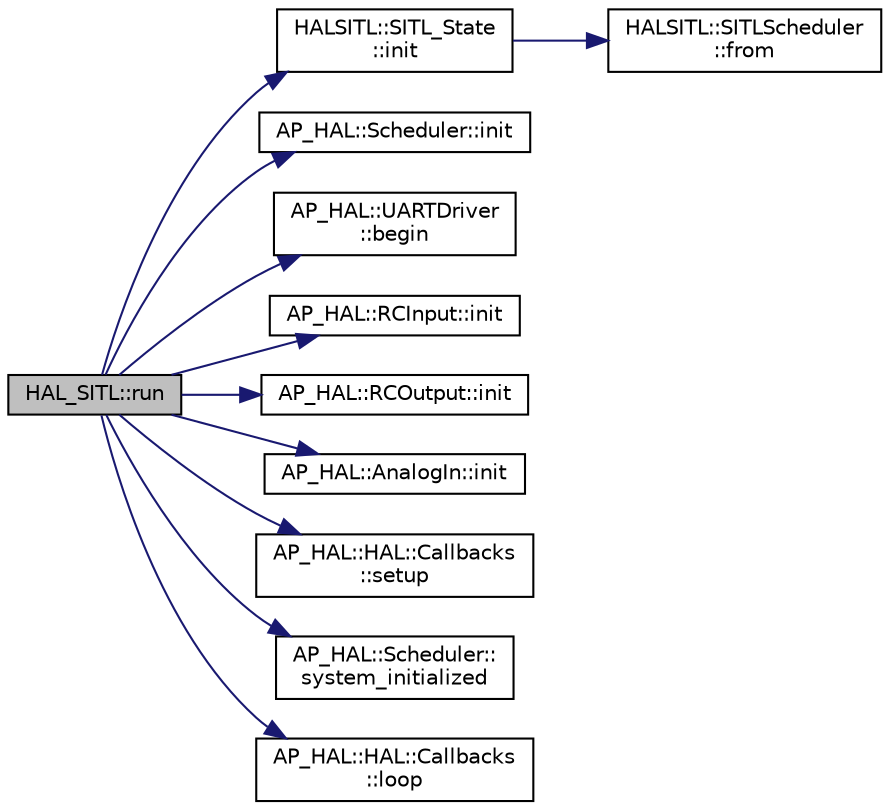 digraph "HAL_SITL::run"
{
 // INTERACTIVE_SVG=YES
  edge [fontname="Helvetica",fontsize="10",labelfontname="Helvetica",labelfontsize="10"];
  node [fontname="Helvetica",fontsize="10",shape=record];
  rankdir="LR";
  Node1 [label="HAL_SITL::run",height=0.2,width=0.4,color="black", fillcolor="grey75", style="filled", fontcolor="black"];
  Node1 -> Node2 [color="midnightblue",fontsize="10",style="solid",fontname="Helvetica"];
  Node2 [label="HALSITL::SITL_State\l::init",height=0.2,width=0.4,color="black", fillcolor="white", style="filled",URL="$classHALSITL_1_1SITL__State.html#a7059cb4e279007aae9b06757a68c15af"];
  Node2 -> Node3 [color="midnightblue",fontsize="10",style="solid",fontname="Helvetica"];
  Node3 [label="HALSITL::SITLScheduler\l::from",height=0.2,width=0.4,color="black", fillcolor="white", style="filled",URL="$classHALSITL_1_1SITLScheduler.html#af134983a66b0a71bf7c4842a05465bdc"];
  Node1 -> Node4 [color="midnightblue",fontsize="10",style="solid",fontname="Helvetica"];
  Node4 [label="AP_HAL::Scheduler::init",height=0.2,width=0.4,color="black", fillcolor="white", style="filled",URL="$classAP__HAL_1_1Scheduler.html#a73404760256b0274f21958e334bb3f41"];
  Node1 -> Node5 [color="midnightblue",fontsize="10",style="solid",fontname="Helvetica"];
  Node5 [label="AP_HAL::UARTDriver\l::begin",height=0.2,width=0.4,color="black", fillcolor="white", style="filled",URL="$classAP__HAL_1_1UARTDriver.html#a2a83124757f6f8f6eb4d25b11c9cb97e"];
  Node1 -> Node6 [color="midnightblue",fontsize="10",style="solid",fontname="Helvetica"];
  Node6 [label="AP_HAL::RCInput::init",height=0.2,width=0.4,color="black", fillcolor="white", style="filled",URL="$classAP__HAL_1_1RCInput.html#ac493ee76044b9dc2f5e46f4e8a6f317e"];
  Node1 -> Node7 [color="midnightblue",fontsize="10",style="solid",fontname="Helvetica"];
  Node7 [label="AP_HAL::RCOutput::init",height=0.2,width=0.4,color="black", fillcolor="white", style="filled",URL="$classAP__HAL_1_1RCOutput.html#a5c4d35014aa28bd529e18fed0525638c"];
  Node1 -> Node8 [color="midnightblue",fontsize="10",style="solid",fontname="Helvetica"];
  Node8 [label="AP_HAL::AnalogIn::init",height=0.2,width=0.4,color="black", fillcolor="white", style="filled",URL="$classAP__HAL_1_1AnalogIn.html#a050b6e10dc6caf8b5ca2e594345e0e06"];
  Node1 -> Node9 [color="midnightblue",fontsize="10",style="solid",fontname="Helvetica"];
  Node9 [label="AP_HAL::HAL::Callbacks\l::setup",height=0.2,width=0.4,color="black", fillcolor="white", style="filled",URL="$structAP__HAL_1_1HAL_1_1Callbacks.html#ac17391b6bc7af1125a01f714db4416ea"];
  Node1 -> Node10 [color="midnightblue",fontsize="10",style="solid",fontname="Helvetica"];
  Node10 [label="AP_HAL::Scheduler::\lsystem_initialized",height=0.2,width=0.4,color="black", fillcolor="white", style="filled",URL="$classAP__HAL_1_1Scheduler.html#aedeb9c9f5b782f55afeebc8d2f612c8a"];
  Node1 -> Node11 [color="midnightblue",fontsize="10",style="solid",fontname="Helvetica"];
  Node11 [label="AP_HAL::HAL::Callbacks\l::loop",height=0.2,width=0.4,color="black", fillcolor="white", style="filled",URL="$structAP__HAL_1_1HAL_1_1Callbacks.html#a639c16a1964775a5bf52a2d5a906ceeb"];
}
